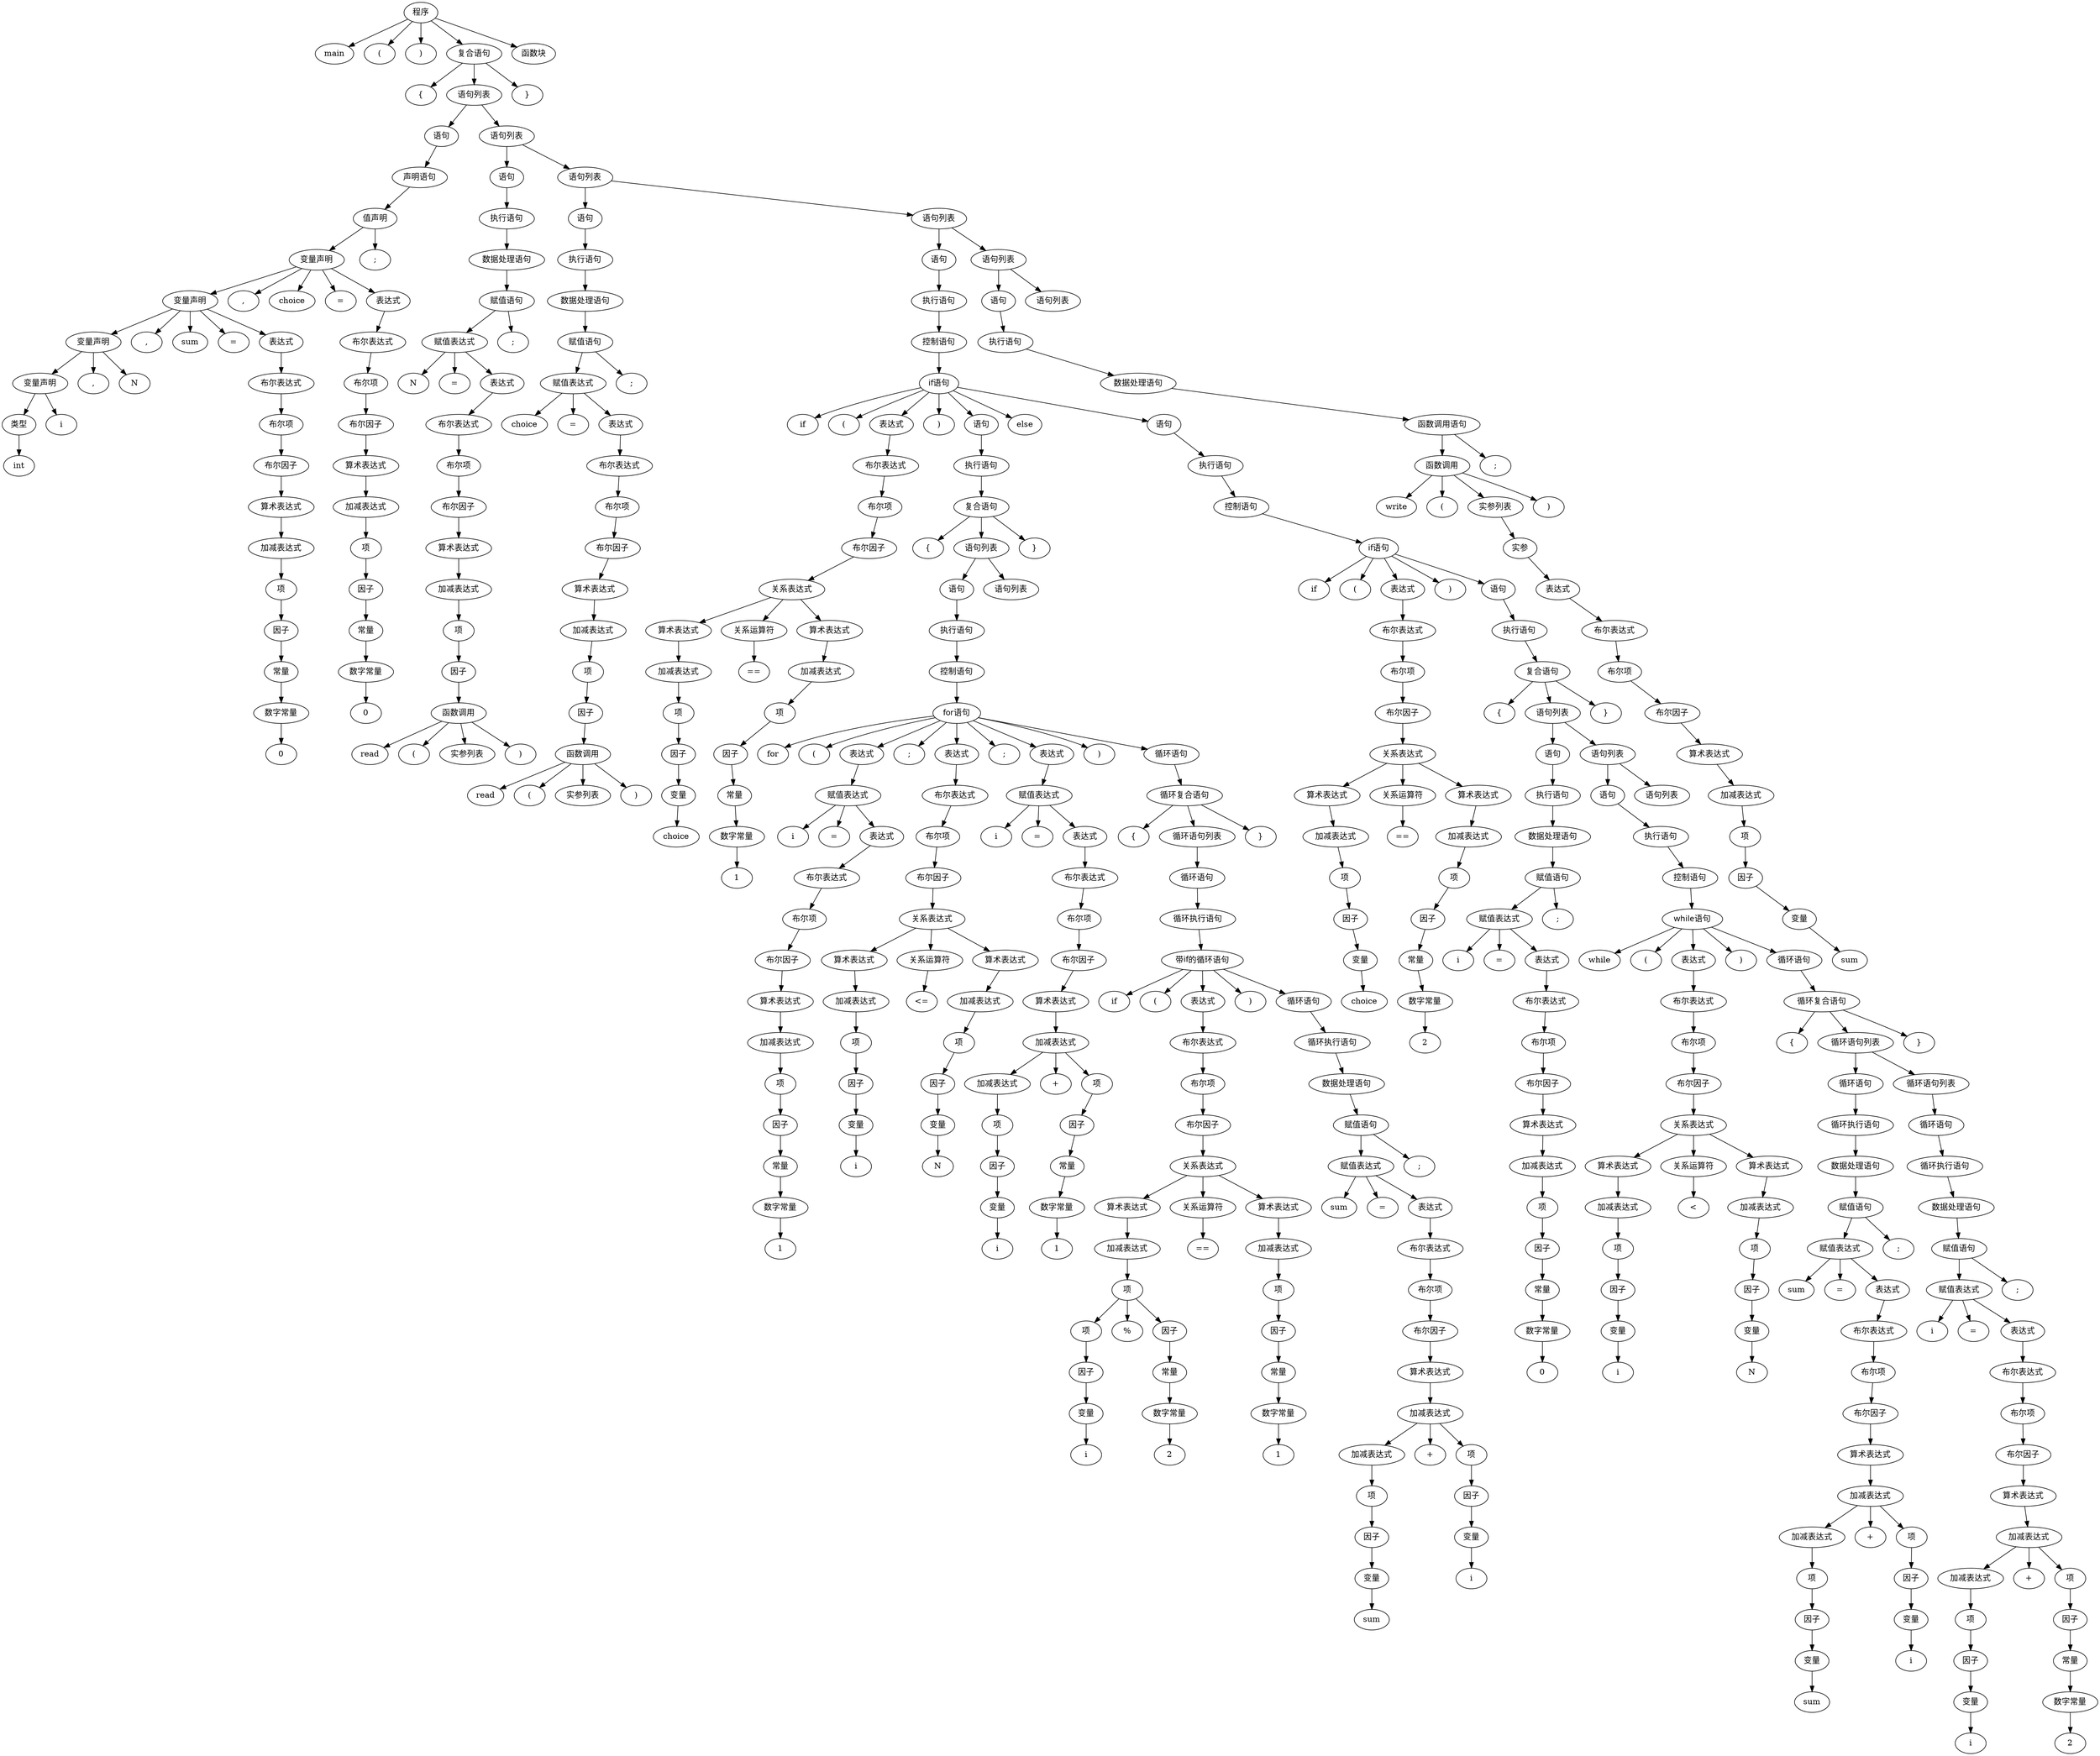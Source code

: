 // LR_DFA_Digraph
digraph {
	0 [label=main]
	1 [label="("]
	2 [label=")"]
	3 [label="{"]
	4 [label=int]
	5 [label="类型" fontname=SimHei]
	5 -> 4
	6 [label=i]
	7 [label="变量声明" fontname=SimHei]
	7 -> 6
	7 -> 5
	8 [label=","]
	9 [label=N]
	10 [label="变量声明" fontname=SimHei]
	10 -> 9
	10 -> 8
	10 -> 7
	11 [label=","]
	12 [label=sum]
	13 [label="="]
	14 [label=0]
	15 [label="数字常量" fontname=SimHei]
	15 -> 14
	16 [label="常量" fontname=SimHei]
	16 -> 15
	17 [label="因子" fontname=SimHei]
	17 -> 16
	18 [label="项" fontname=SimHei]
	18 -> 17
	19 [label="加减表达式" fontname=SimHei]
	19 -> 18
	20 [label="算术表达式" fontname=SimHei]
	20 -> 19
	21 [label="布尔因子" fontname=SimHei]
	21 -> 20
	22 [label="布尔项" fontname=SimHei]
	22 -> 21
	23 [label="布尔表达式" fontname=SimHei]
	23 -> 22
	24 [label="表达式" fontname=SimHei]
	24 -> 23
	25 [label="变量声明" fontname=SimHei]
	25 -> 24
	25 -> 13
	25 -> 12
	25 -> 11
	25 -> 10
	26 [label=","]
	27 [label=choice]
	28 [label="="]
	29 [label=0]
	30 [label="数字常量" fontname=SimHei]
	30 -> 29
	31 [label="常量" fontname=SimHei]
	31 -> 30
	32 [label="因子" fontname=SimHei]
	32 -> 31
	33 [label="项" fontname=SimHei]
	33 -> 32
	34 [label="加减表达式" fontname=SimHei]
	34 -> 33
	35 [label="算术表达式" fontname=SimHei]
	35 -> 34
	36 [label="布尔因子" fontname=SimHei]
	36 -> 35
	37 [label="布尔项" fontname=SimHei]
	37 -> 36
	38 [label="布尔表达式" fontname=SimHei]
	38 -> 37
	39 [label="表达式" fontname=SimHei]
	39 -> 38
	40 [label="变量声明" fontname=SimHei]
	40 -> 39
	40 -> 28
	40 -> 27
	40 -> 26
	40 -> 25
	41 [label=";"]
	42 [label="值声明" fontname=SimHei]
	42 -> 41
	42 -> 40
	43 [label="声明语句" fontname=SimHei]
	43 -> 42
	44 [label="语句" fontname=SimHei]
	44 -> 43
	45 [label=N]
	46 [label="="]
	47 [label=read]
	48 [label="("]
	49 [label="实参列表" fontname=SimHei]
	50 [label=")"]
	51 [label="函数调用" fontname=SimHei]
	51 -> 50
	51 -> 49
	51 -> 48
	51 -> 47
	52 [label="因子" fontname=SimHei]
	52 -> 51
	53 [label="项" fontname=SimHei]
	53 -> 52
	54 [label="加减表达式" fontname=SimHei]
	54 -> 53
	55 [label="算术表达式" fontname=SimHei]
	55 -> 54
	56 [label="布尔因子" fontname=SimHei]
	56 -> 55
	57 [label="布尔项" fontname=SimHei]
	57 -> 56
	58 [label="布尔表达式" fontname=SimHei]
	58 -> 57
	59 [label="表达式" fontname=SimHei]
	59 -> 58
	60 [label="赋值表达式" fontname=SimHei]
	60 -> 59
	60 -> 46
	60 -> 45
	61 [label=";"]
	62 [label="赋值语句" fontname=SimHei]
	62 -> 61
	62 -> 60
	63 [label="数据处理语句" fontname=SimHei]
	63 -> 62
	64 [label="执行语句" fontname=SimHei]
	64 -> 63
	65 [label="语句" fontname=SimHei]
	65 -> 64
	66 [label=choice]
	67 [label="="]
	68 [label=read]
	69 [label="("]
	70 [label="实参列表" fontname=SimHei]
	71 [label=")"]
	72 [label="函数调用" fontname=SimHei]
	72 -> 71
	72 -> 70
	72 -> 69
	72 -> 68
	73 [label="因子" fontname=SimHei]
	73 -> 72
	74 [label="项" fontname=SimHei]
	74 -> 73
	75 [label="加减表达式" fontname=SimHei]
	75 -> 74
	76 [label="算术表达式" fontname=SimHei]
	76 -> 75
	77 [label="布尔因子" fontname=SimHei]
	77 -> 76
	78 [label="布尔项" fontname=SimHei]
	78 -> 77
	79 [label="布尔表达式" fontname=SimHei]
	79 -> 78
	80 [label="表达式" fontname=SimHei]
	80 -> 79
	81 [label="赋值表达式" fontname=SimHei]
	81 -> 80
	81 -> 67
	81 -> 66
	82 [label=";"]
	83 [label="赋值语句" fontname=SimHei]
	83 -> 82
	83 -> 81
	84 [label="数据处理语句" fontname=SimHei]
	84 -> 83
	85 [label="执行语句" fontname=SimHei]
	85 -> 84
	86 [label="语句" fontname=SimHei]
	86 -> 85
	87 [label=if]
	88 [label="("]
	89 [label=choice]
	90 [label="变量" fontname=SimHei]
	90 -> 89
	91 [label="因子" fontname=SimHei]
	91 -> 90
	92 [label="项" fontname=SimHei]
	92 -> 91
	93 [label="加减表达式" fontname=SimHei]
	93 -> 92
	94 [label="算术表达式" fontname=SimHei]
	94 -> 93
	95 [label="=="]
	96 [label="关系运算符" fontname=SimHei]
	96 -> 95
	97 [label=1]
	98 [label="数字常量" fontname=SimHei]
	98 -> 97
	99 [label="常量" fontname=SimHei]
	99 -> 98
	100 [label="因子" fontname=SimHei]
	100 -> 99
	101 [label="项" fontname=SimHei]
	101 -> 100
	102 [label="加减表达式" fontname=SimHei]
	102 -> 101
	103 [label="算术表达式" fontname=SimHei]
	103 -> 102
	104 [label="关系表达式" fontname=SimHei]
	104 -> 103
	104 -> 96
	104 -> 94
	105 [label="布尔因子" fontname=SimHei]
	105 -> 104
	106 [label="布尔项" fontname=SimHei]
	106 -> 105
	107 [label="布尔表达式" fontname=SimHei]
	107 -> 106
	108 [label="表达式" fontname=SimHei]
	108 -> 107
	109 [label=")"]
	110 [label="{"]
	111 [label=for]
	112 [label="("]
	113 [label=i]
	114 [label="="]
	115 [label=1]
	116 [label="数字常量" fontname=SimHei]
	116 -> 115
	117 [label="常量" fontname=SimHei]
	117 -> 116
	118 [label="因子" fontname=SimHei]
	118 -> 117
	119 [label="项" fontname=SimHei]
	119 -> 118
	120 [label="加减表达式" fontname=SimHei]
	120 -> 119
	121 [label="算术表达式" fontname=SimHei]
	121 -> 120
	122 [label="布尔因子" fontname=SimHei]
	122 -> 121
	123 [label="布尔项" fontname=SimHei]
	123 -> 122
	124 [label="布尔表达式" fontname=SimHei]
	124 -> 123
	125 [label="表达式" fontname=SimHei]
	125 -> 124
	126 [label="赋值表达式" fontname=SimHei]
	126 -> 125
	126 -> 114
	126 -> 113
	127 [label="表达式" fontname=SimHei]
	127 -> 126
	128 [label=";"]
	129 [label=i]
	130 [label="变量" fontname=SimHei]
	130 -> 129
	131 [label="因子" fontname=SimHei]
	131 -> 130
	132 [label="项" fontname=SimHei]
	132 -> 131
	133 [label="加减表达式" fontname=SimHei]
	133 -> 132
	134 [label="算术表达式" fontname=SimHei]
	134 -> 133
	135 [label="<="]
	136 [label="关系运算符" fontname=SimHei]
	136 -> 135
	137 [label=N]
	138 [label="变量" fontname=SimHei]
	138 -> 137
	139 [label="因子" fontname=SimHei]
	139 -> 138
	140 [label="项" fontname=SimHei]
	140 -> 139
	141 [label="加减表达式" fontname=SimHei]
	141 -> 140
	142 [label="算术表达式" fontname=SimHei]
	142 -> 141
	143 [label="关系表达式" fontname=SimHei]
	143 -> 142
	143 -> 136
	143 -> 134
	144 [label="布尔因子" fontname=SimHei]
	144 -> 143
	145 [label="布尔项" fontname=SimHei]
	145 -> 144
	146 [label="布尔表达式" fontname=SimHei]
	146 -> 145
	147 [label="表达式" fontname=SimHei]
	147 -> 146
	148 [label=";"]
	149 [label=i]
	150 [label="="]
	151 [label=i]
	152 [label="变量" fontname=SimHei]
	152 -> 151
	153 [label="因子" fontname=SimHei]
	153 -> 152
	154 [label="项" fontname=SimHei]
	154 -> 153
	155 [label="加减表达式" fontname=SimHei]
	155 -> 154
	156 [label="+"]
	157 [label=1]
	158 [label="数字常量" fontname=SimHei]
	158 -> 157
	159 [label="常量" fontname=SimHei]
	159 -> 158
	160 [label="因子" fontname=SimHei]
	160 -> 159
	161 [label="项" fontname=SimHei]
	161 -> 160
	162 [label="加减表达式" fontname=SimHei]
	162 -> 161
	162 -> 156
	162 -> 155
	163 [label="算术表达式" fontname=SimHei]
	163 -> 162
	164 [label="布尔因子" fontname=SimHei]
	164 -> 163
	165 [label="布尔项" fontname=SimHei]
	165 -> 164
	166 [label="布尔表达式" fontname=SimHei]
	166 -> 165
	167 [label="表达式" fontname=SimHei]
	167 -> 166
	168 [label="赋值表达式" fontname=SimHei]
	168 -> 167
	168 -> 150
	168 -> 149
	169 [label="表达式" fontname=SimHei]
	169 -> 168
	170 [label=")"]
	171 [label="{"]
	172 [label=if]
	173 [label="("]
	174 [label=i]
	175 [label="变量" fontname=SimHei]
	175 -> 174
	176 [label="因子" fontname=SimHei]
	176 -> 175
	177 [label="项" fontname=SimHei]
	177 -> 176
	178 [label="%"]
	179 [label=2]
	180 [label="数字常量" fontname=SimHei]
	180 -> 179
	181 [label="常量" fontname=SimHei]
	181 -> 180
	182 [label="因子" fontname=SimHei]
	182 -> 181
	183 [label="项" fontname=SimHei]
	183 -> 182
	183 -> 178
	183 -> 177
	184 [label="加减表达式" fontname=SimHei]
	184 -> 183
	185 [label="算术表达式" fontname=SimHei]
	185 -> 184
	186 [label="=="]
	187 [label="关系运算符" fontname=SimHei]
	187 -> 186
	188 [label=1]
	189 [label="数字常量" fontname=SimHei]
	189 -> 188
	190 [label="常量" fontname=SimHei]
	190 -> 189
	191 [label="因子" fontname=SimHei]
	191 -> 190
	192 [label="项" fontname=SimHei]
	192 -> 191
	193 [label="加减表达式" fontname=SimHei]
	193 -> 192
	194 [label="算术表达式" fontname=SimHei]
	194 -> 193
	195 [label="关系表达式" fontname=SimHei]
	195 -> 194
	195 -> 187
	195 -> 185
	196 [label="布尔因子" fontname=SimHei]
	196 -> 195
	197 [label="布尔项" fontname=SimHei]
	197 -> 196
	198 [label="布尔表达式" fontname=SimHei]
	198 -> 197
	199 [label="表达式" fontname=SimHei]
	199 -> 198
	200 [label=")"]
	201 [label=sum]
	202 [label="="]
	203 [label=sum]
	204 [label="变量" fontname=SimHei]
	204 -> 203
	205 [label="因子" fontname=SimHei]
	205 -> 204
	206 [label="项" fontname=SimHei]
	206 -> 205
	207 [label="加减表达式" fontname=SimHei]
	207 -> 206
	208 [label="+"]
	209 [label=i]
	210 [label="变量" fontname=SimHei]
	210 -> 209
	211 [label="因子" fontname=SimHei]
	211 -> 210
	212 [label="项" fontname=SimHei]
	212 -> 211
	213 [label="加减表达式" fontname=SimHei]
	213 -> 212
	213 -> 208
	213 -> 207
	214 [label="算术表达式" fontname=SimHei]
	214 -> 213
	215 [label="布尔因子" fontname=SimHei]
	215 -> 214
	216 [label="布尔项" fontname=SimHei]
	216 -> 215
	217 [label="布尔表达式" fontname=SimHei]
	217 -> 216
	218 [label="表达式" fontname=SimHei]
	218 -> 217
	219 [label="赋值表达式" fontname=SimHei]
	219 -> 218
	219 -> 202
	219 -> 201
	220 [label=";"]
	221 [label="赋值语句" fontname=SimHei]
	221 -> 220
	221 -> 219
	222 [label="数据处理语句" fontname=SimHei]
	222 -> 221
	223 [label="循环执行语句" fontname=SimHei]
	223 -> 222
	224 [label="循环语句" fontname=SimHei]
	224 -> 223
	225 [label="带if的循环语句" fontname=SimHei]
	225 -> 224
	225 -> 200
	225 -> 199
	225 -> 173
	225 -> 172
	226 [label="循环执行语句" fontname=SimHei]
	226 -> 225
	227 [label="循环语句" fontname=SimHei]
	227 -> 226
	228 [label="循环语句列表" fontname=SimHei]
	228 -> 227
	229 [label="}"]
	230 [label="循环复合语句" fontname=SimHei]
	230 -> 229
	230 -> 228
	230 -> 171
	231 [label="循环语句" fontname=SimHei]
	231 -> 230
	232 [label="for语句" fontname=SimHei]
	232 -> 231
	232 -> 170
	232 -> 169
	232 -> 148
	232 -> 147
	232 -> 128
	232 -> 127
	232 -> 112
	232 -> 111
	233 [label="控制语句" fontname=SimHei]
	233 -> 232
	234 [label="执行语句" fontname=SimHei]
	234 -> 233
	235 [label="语句" fontname=SimHei]
	235 -> 234
	236 [label="语句列表" fontname=SimHei]
	237 [label="语句列表" fontname=SimHei]
	237 -> 236
	237 -> 235
	238 [label="}"]
	239 [label="复合语句" fontname=SimHei]
	239 -> 238
	239 -> 237
	239 -> 110
	240 [label="执行语句" fontname=SimHei]
	240 -> 239
	241 [label="语句" fontname=SimHei]
	241 -> 240
	242 [label=else]
	243 [label=if]
	244 [label="("]
	245 [label=choice]
	246 [label="变量" fontname=SimHei]
	246 -> 245
	247 [label="因子" fontname=SimHei]
	247 -> 246
	248 [label="项" fontname=SimHei]
	248 -> 247
	249 [label="加减表达式" fontname=SimHei]
	249 -> 248
	250 [label="算术表达式" fontname=SimHei]
	250 -> 249
	251 [label="=="]
	252 [label="关系运算符" fontname=SimHei]
	252 -> 251
	253 [label=2]
	254 [label="数字常量" fontname=SimHei]
	254 -> 253
	255 [label="常量" fontname=SimHei]
	255 -> 254
	256 [label="因子" fontname=SimHei]
	256 -> 255
	257 [label="项" fontname=SimHei]
	257 -> 256
	258 [label="加减表达式" fontname=SimHei]
	258 -> 257
	259 [label="算术表达式" fontname=SimHei]
	259 -> 258
	260 [label="关系表达式" fontname=SimHei]
	260 -> 259
	260 -> 252
	260 -> 250
	261 [label="布尔因子" fontname=SimHei]
	261 -> 260
	262 [label="布尔项" fontname=SimHei]
	262 -> 261
	263 [label="布尔表达式" fontname=SimHei]
	263 -> 262
	264 [label="表达式" fontname=SimHei]
	264 -> 263
	265 [label=")"]
	266 [label="{"]
	267 [label=i]
	268 [label="="]
	269 [label=0]
	270 [label="数字常量" fontname=SimHei]
	270 -> 269
	271 [label="常量" fontname=SimHei]
	271 -> 270
	272 [label="因子" fontname=SimHei]
	272 -> 271
	273 [label="项" fontname=SimHei]
	273 -> 272
	274 [label="加减表达式" fontname=SimHei]
	274 -> 273
	275 [label="算术表达式" fontname=SimHei]
	275 -> 274
	276 [label="布尔因子" fontname=SimHei]
	276 -> 275
	277 [label="布尔项" fontname=SimHei]
	277 -> 276
	278 [label="布尔表达式" fontname=SimHei]
	278 -> 277
	279 [label="表达式" fontname=SimHei]
	279 -> 278
	280 [label="赋值表达式" fontname=SimHei]
	280 -> 279
	280 -> 268
	280 -> 267
	281 [label=";"]
	282 [label="赋值语句" fontname=SimHei]
	282 -> 281
	282 -> 280
	283 [label="数据处理语句" fontname=SimHei]
	283 -> 282
	284 [label="执行语句" fontname=SimHei]
	284 -> 283
	285 [label="语句" fontname=SimHei]
	285 -> 284
	286 [label=while]
	287 [label="("]
	288 [label=i]
	289 [label="变量" fontname=SimHei]
	289 -> 288
	290 [label="因子" fontname=SimHei]
	290 -> 289
	291 [label="项" fontname=SimHei]
	291 -> 290
	292 [label="加减表达式" fontname=SimHei]
	292 -> 291
	293 [label="算术表达式" fontname=SimHei]
	293 -> 292
	294 [label="<"]
	295 [label="关系运算符" fontname=SimHei]
	295 -> 294
	296 [label=N]
	297 [label="变量" fontname=SimHei]
	297 -> 296
	298 [label="因子" fontname=SimHei]
	298 -> 297
	299 [label="项" fontname=SimHei]
	299 -> 298
	300 [label="加减表达式" fontname=SimHei]
	300 -> 299
	301 [label="算术表达式" fontname=SimHei]
	301 -> 300
	302 [label="关系表达式" fontname=SimHei]
	302 -> 301
	302 -> 295
	302 -> 293
	303 [label="布尔因子" fontname=SimHei]
	303 -> 302
	304 [label="布尔项" fontname=SimHei]
	304 -> 303
	305 [label="布尔表达式" fontname=SimHei]
	305 -> 304
	306 [label="表达式" fontname=SimHei]
	306 -> 305
	307 [label=")"]
	308 [label="{"]
	309 [label=sum]
	310 [label="="]
	311 [label=sum]
	312 [label="变量" fontname=SimHei]
	312 -> 311
	313 [label="因子" fontname=SimHei]
	313 -> 312
	314 [label="项" fontname=SimHei]
	314 -> 313
	315 [label="加减表达式" fontname=SimHei]
	315 -> 314
	316 [label="+"]
	317 [label=i]
	318 [label="变量" fontname=SimHei]
	318 -> 317
	319 [label="因子" fontname=SimHei]
	319 -> 318
	320 [label="项" fontname=SimHei]
	320 -> 319
	321 [label="加减表达式" fontname=SimHei]
	321 -> 320
	321 -> 316
	321 -> 315
	322 [label="算术表达式" fontname=SimHei]
	322 -> 321
	323 [label="布尔因子" fontname=SimHei]
	323 -> 322
	324 [label="布尔项" fontname=SimHei]
	324 -> 323
	325 [label="布尔表达式" fontname=SimHei]
	325 -> 324
	326 [label="表达式" fontname=SimHei]
	326 -> 325
	327 [label="赋值表达式" fontname=SimHei]
	327 -> 326
	327 -> 310
	327 -> 309
	328 [label=";"]
	329 [label="赋值语句" fontname=SimHei]
	329 -> 328
	329 -> 327
	330 [label="数据处理语句" fontname=SimHei]
	330 -> 329
	331 [label="循环执行语句" fontname=SimHei]
	331 -> 330
	332 [label="循环语句" fontname=SimHei]
	332 -> 331
	333 [label=i]
	334 [label="="]
	335 [label=i]
	336 [label="变量" fontname=SimHei]
	336 -> 335
	337 [label="因子" fontname=SimHei]
	337 -> 336
	338 [label="项" fontname=SimHei]
	338 -> 337
	339 [label="加减表达式" fontname=SimHei]
	339 -> 338
	340 [label="+"]
	341 [label=2]
	342 [label="数字常量" fontname=SimHei]
	342 -> 341
	343 [label="常量" fontname=SimHei]
	343 -> 342
	344 [label="因子" fontname=SimHei]
	344 -> 343
	345 [label="项" fontname=SimHei]
	345 -> 344
	346 [label="加减表达式" fontname=SimHei]
	346 -> 345
	346 -> 340
	346 -> 339
	347 [label="算术表达式" fontname=SimHei]
	347 -> 346
	348 [label="布尔因子" fontname=SimHei]
	348 -> 347
	349 [label="布尔项" fontname=SimHei]
	349 -> 348
	350 [label="布尔表达式" fontname=SimHei]
	350 -> 349
	351 [label="表达式" fontname=SimHei]
	351 -> 350
	352 [label="赋值表达式" fontname=SimHei]
	352 -> 351
	352 -> 334
	352 -> 333
	353 [label=";"]
	354 [label="赋值语句" fontname=SimHei]
	354 -> 353
	354 -> 352
	355 [label="数据处理语句" fontname=SimHei]
	355 -> 354
	356 [label="循环执行语句" fontname=SimHei]
	356 -> 355
	357 [label="循环语句" fontname=SimHei]
	357 -> 356
	358 [label="循环语句列表" fontname=SimHei]
	358 -> 357
	359 [label="循环语句列表" fontname=SimHei]
	359 -> 358
	359 -> 332
	360 [label="}"]
	361 [label="循环复合语句" fontname=SimHei]
	361 -> 360
	361 -> 359
	361 -> 308
	362 [label="循环语句" fontname=SimHei]
	362 -> 361
	363 [label="while语句" fontname=SimHei]
	363 -> 362
	363 -> 307
	363 -> 306
	363 -> 287
	363 -> 286
	364 [label="控制语句" fontname=SimHei]
	364 -> 363
	365 [label="执行语句" fontname=SimHei]
	365 -> 364
	366 [label="语句" fontname=SimHei]
	366 -> 365
	367 [label="语句列表" fontname=SimHei]
	368 [label="语句列表" fontname=SimHei]
	368 -> 367
	368 -> 366
	369 [label="语句列表" fontname=SimHei]
	369 -> 368
	369 -> 285
	370 [label="}"]
	371 [label="复合语句" fontname=SimHei]
	371 -> 370
	371 -> 369
	371 -> 266
	372 [label="执行语句" fontname=SimHei]
	372 -> 371
	373 [label="语句" fontname=SimHei]
	373 -> 372
	374 [label="if语句" fontname=SimHei]
	374 -> 373
	374 -> 265
	374 -> 264
	374 -> 244
	374 -> 243
	375 [label="控制语句" fontname=SimHei]
	375 -> 374
	376 [label="执行语句" fontname=SimHei]
	376 -> 375
	377 [label="语句" fontname=SimHei]
	377 -> 376
	378 [label="if语句" fontname=SimHei]
	378 -> 377
	378 -> 242
	378 -> 241
	378 -> 109
	378 -> 108
	378 -> 88
	378 -> 87
	379 [label="控制语句" fontname=SimHei]
	379 -> 378
	380 [label="执行语句" fontname=SimHei]
	380 -> 379
	381 [label="语句" fontname=SimHei]
	381 -> 380
	382 [label=write]
	383 [label="("]
	384 [label=sum]
	385 [label="变量" fontname=SimHei]
	385 -> 384
	386 [label="因子" fontname=SimHei]
	386 -> 385
	387 [label="项" fontname=SimHei]
	387 -> 386
	388 [label="加减表达式" fontname=SimHei]
	388 -> 387
	389 [label="算术表达式" fontname=SimHei]
	389 -> 388
	390 [label="布尔因子" fontname=SimHei]
	390 -> 389
	391 [label="布尔项" fontname=SimHei]
	391 -> 390
	392 [label="布尔表达式" fontname=SimHei]
	392 -> 391
	393 [label="表达式" fontname=SimHei]
	393 -> 392
	394 [label="实参" fontname=SimHei]
	394 -> 393
	395 [label="实参列表" fontname=SimHei]
	395 -> 394
	396 [label=")"]
	397 [label="函数调用" fontname=SimHei]
	397 -> 396
	397 -> 395
	397 -> 383
	397 -> 382
	398 [label=";"]
	399 [label="函数调用语句" fontname=SimHei]
	399 -> 398
	399 -> 397
	400 [label="数据处理语句" fontname=SimHei]
	400 -> 399
	401 [label="执行语句" fontname=SimHei]
	401 -> 400
	402 [label="语句" fontname=SimHei]
	402 -> 401
	403 [label="语句列表" fontname=SimHei]
	404 [label="语句列表" fontname=SimHei]
	404 -> 403
	404 -> 402
	405 [label="语句列表" fontname=SimHei]
	405 -> 404
	405 -> 381
	406 [label="语句列表" fontname=SimHei]
	406 -> 405
	406 -> 86
	407 [label="语句列表" fontname=SimHei]
	407 -> 406
	407 -> 65
	408 [label="语句列表" fontname=SimHei]
	408 -> 407
	408 -> 44
	409 [label="}"]
	410 [label="复合语句" fontname=SimHei]
	410 -> 409
	410 -> 408
	410 -> 3
	411 [label="函数块" fontname=SimHei]
	412 [label="程序" fontname=SimHei]
	412 -> 411
	412 -> 410
	412 -> 2
	412 -> 1
	412 -> 0
}
